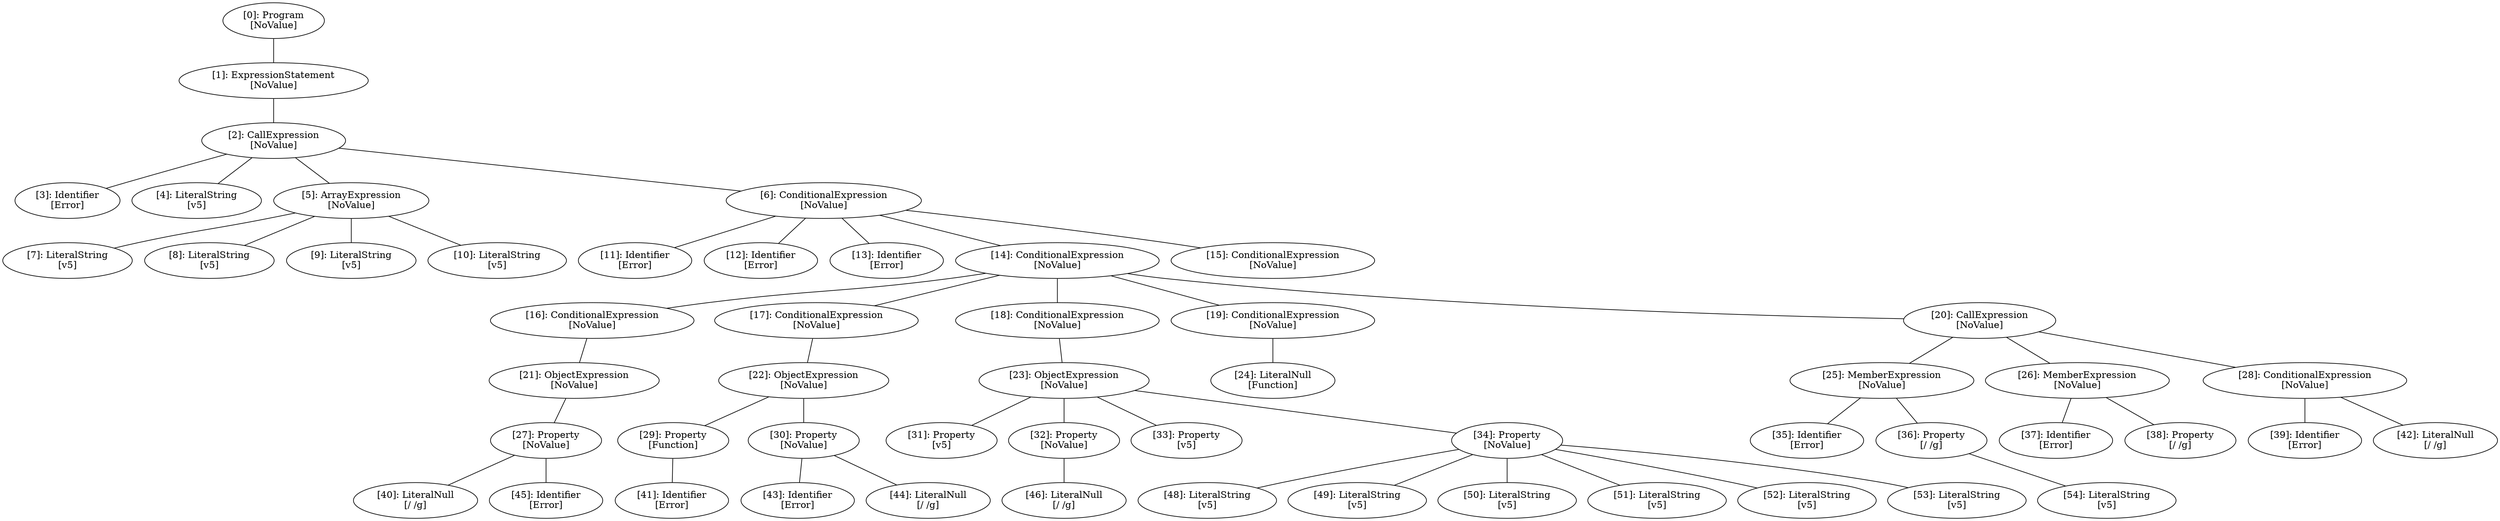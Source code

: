 // Result
graph {
	0 [label="[0]: Program
[NoValue]"]
	1 [label="[1]: ExpressionStatement
[NoValue]"]
	2 [label="[2]: CallExpression
[NoValue]"]
	3 [label="[3]: Identifier
[Error]"]
	4 [label="[4]: LiteralString
[v5]"]
	5 [label="[5]: ArrayExpression
[NoValue]"]
	6 [label="[6]: ConditionalExpression
[NoValue]"]
	7 [label="[7]: LiteralString
[v5]"]
	8 [label="[8]: LiteralString
[v5]"]
	9 [label="[9]: LiteralString
[v5]"]
	10 [label="[10]: LiteralString
[v5]"]
	11 [label="[11]: Identifier
[Error]"]
	12 [label="[12]: Identifier
[Error]"]
	13 [label="[13]: Identifier
[Error]"]
	14 [label="[14]: ConditionalExpression
[NoValue]"]
	15 [label="[15]: ConditionalExpression
[NoValue]"]
	16 [label="[16]: ConditionalExpression
[NoValue]"]
	17 [label="[17]: ConditionalExpression
[NoValue]"]
	18 [label="[18]: ConditionalExpression
[NoValue]"]
	19 [label="[19]: ConditionalExpression
[NoValue]"]
	20 [label="[20]: CallExpression
[NoValue]"]
	21 [label="[21]: ObjectExpression
[NoValue]"]
	22 [label="[22]: ObjectExpression
[NoValue]"]
	23 [label="[23]: ObjectExpression
[NoValue]"]
	24 [label="[24]: LiteralNull
[Function]"]
	25 [label="[25]: MemberExpression
[NoValue]"]
	26 [label="[26]: MemberExpression
[NoValue]"]
	27 [label="[27]: Property
[NoValue]"]
	28 [label="[28]: ConditionalExpression
[NoValue]"]
	29 [label="[29]: Property
[Function]"]
	30 [label="[30]: Property
[NoValue]"]
	31 [label="[31]: Property
[v5]"]
	32 [label="[32]: Property
[NoValue]"]
	33 [label="[33]: Property
[v5]"]
	34 [label="[34]: Property
[NoValue]"]
	35 [label="[35]: Identifier
[Error]"]
	36 [label="[36]: Property
[/ /g]"]
	37 [label="[37]: Identifier
[Error]"]
	38 [label="[38]: Property
[/ /g]"]
	39 [label="[39]: Identifier
[Error]"]
	40 [label="[40]: LiteralNull
[/ /g]"]
	41 [label="[41]: Identifier
[Error]"]
	42 [label="[42]: LiteralNull
[/ /g]"]
	43 [label="[43]: Identifier
[Error]"]
	44 [label="[44]: LiteralNull
[/ /g]"]
	45 [label="[45]: Identifier
[Error]"]
	46 [label="[46]: LiteralNull
[/ /g]"]
	48 [label="[48]: LiteralString
[v5]"]
	49 [label="[49]: LiteralString
[v5]"]
	50 [label="[50]: LiteralString
[v5]"]
	51 [label="[51]: LiteralString
[v5]"]
	52 [label="[52]: LiteralString
[v5]"]
	53 [label="[53]: LiteralString
[v5]"]
	54 [label="[54]: LiteralString
[v5]"]
	0 -- 1
	1 -- 2
	2 -- 3
	2 -- 4
	2 -- 5
	2 -- 6
	5 -- 7
	5 -- 8
	5 -- 9
	5 -- 10
	6 -- 11
	6 -- 12
	6 -- 13
	6 -- 14
	6 -- 15
	14 -- 16
	14 -- 17
	14 -- 18
	14 -- 19
	14 -- 20
	16 -- 21
	17 -- 22
	18 -- 23
	19 -- 24
	20 -- 25
	20 -- 26
	20 -- 28
	21 -- 27
	22 -- 29
	22 -- 30
	23 -- 31
	23 -- 32
	23 -- 33
	23 -- 34
	25 -- 35
	25 -- 36
	26 -- 37
	26 -- 38
	27 -- 40
	27 -- 45
	28 -- 39
	28 -- 42
	29 -- 41
	30 -- 43
	30 -- 44
	32 -- 46
	34 -- 48
	34 -- 49
	34 -- 50
	34 -- 51
	34 -- 52
	34 -- 53
	36 -- 54
}
